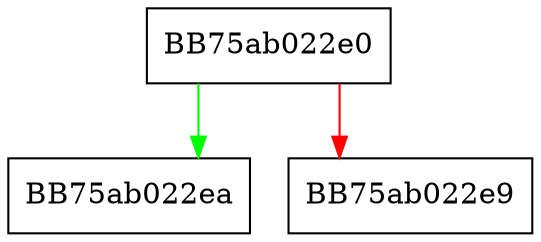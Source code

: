 digraph getS {
  node [shape="box"];
  graph [splines=ortho];
  BB75ab022e0 -> BB75ab022ea [color="green"];
  BB75ab022e0 -> BB75ab022e9 [color="red"];
}